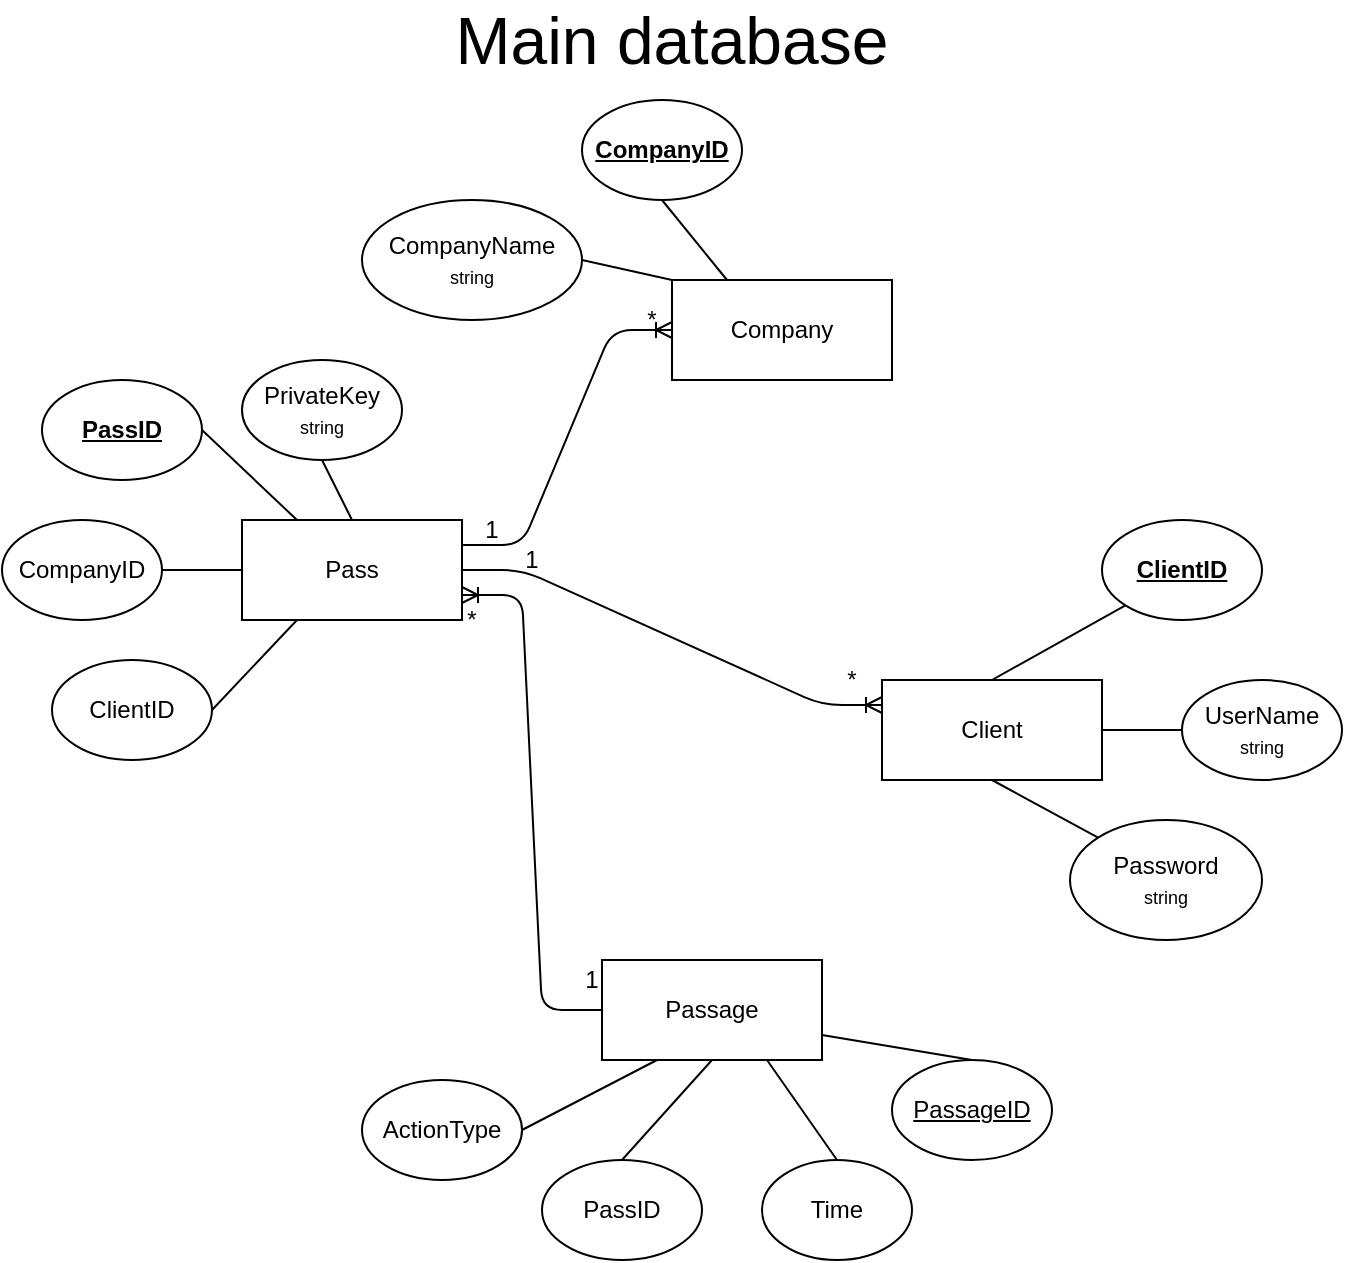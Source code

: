 <mxfile version="14.5.10" type="github">
  <diagram id="R2lEEEUBdFMjLlhIrx00" name="Page-1">
    <mxGraphModel dx="1422" dy="771" grid="1" gridSize="10" guides="1" tooltips="1" connect="1" arrows="1" fold="1" page="1" pageScale="1" pageWidth="850" pageHeight="1100" math="0" shadow="0" extFonts="Permanent Marker^https://fonts.googleapis.com/css?family=Permanent+Marker">
      <root>
        <mxCell id="0" />
        <mxCell id="1" parent="0" />
        <mxCell id="QywkcoM44KcOYsRS0SZp-1" value="Pass" style="rounded=0;whiteSpace=wrap;html=1;" vertex="1" parent="1">
          <mxGeometry x="210" y="280" width="110" height="50" as="geometry" />
        </mxCell>
        <mxCell id="QywkcoM44KcOYsRS0SZp-2" value="&lt;u&gt;&lt;b&gt;PassID&lt;/b&gt;&lt;/u&gt;" style="ellipse;whiteSpace=wrap;html=1;" vertex="1" parent="1">
          <mxGeometry x="110" y="210" width="80" height="50" as="geometry" />
        </mxCell>
        <mxCell id="QywkcoM44KcOYsRS0SZp-3" value="CompanyID" style="ellipse;whiteSpace=wrap;html=1;" vertex="1" parent="1">
          <mxGeometry x="90" y="280" width="80" height="50" as="geometry" />
        </mxCell>
        <mxCell id="QywkcoM44KcOYsRS0SZp-5" value="ClientID" style="ellipse;whiteSpace=wrap;html=1;" vertex="1" parent="1">
          <mxGeometry x="115" y="350" width="80" height="50" as="geometry" />
        </mxCell>
        <mxCell id="QywkcoM44KcOYsRS0SZp-6" value="Company" style="rounded=0;whiteSpace=wrap;html=1;" vertex="1" parent="1">
          <mxGeometry x="425" y="160" width="110" height="50" as="geometry" />
        </mxCell>
        <mxCell id="QywkcoM44KcOYsRS0SZp-7" value="&lt;b&gt;&lt;u&gt;CompanyID&lt;/u&gt;&lt;/b&gt;" style="ellipse;whiteSpace=wrap;html=1;" vertex="1" parent="1">
          <mxGeometry x="380" y="70" width="80" height="50" as="geometry" />
        </mxCell>
        <mxCell id="QywkcoM44KcOYsRS0SZp-8" value="Client" style="rounded=0;whiteSpace=wrap;html=1;" vertex="1" parent="1">
          <mxGeometry x="530" y="360" width="110" height="50" as="geometry" />
        </mxCell>
        <mxCell id="QywkcoM44KcOYsRS0SZp-9" value="&lt;b&gt;&lt;u&gt;ClientID&lt;br&gt;&lt;/u&gt;&lt;/b&gt;" style="ellipse;whiteSpace=wrap;html=1;" vertex="1" parent="1">
          <mxGeometry x="640" y="280" width="80" height="50" as="geometry" />
        </mxCell>
        <mxCell id="QywkcoM44KcOYsRS0SZp-10" value="UserName&lt;br&gt;&lt;span style=&quot;font-size: 9px&quot;&gt;string&lt;/span&gt;" style="ellipse;whiteSpace=wrap;html=1;" vertex="1" parent="1">
          <mxGeometry x="680" y="360" width="80" height="50" as="geometry" />
        </mxCell>
        <mxCell id="QywkcoM44KcOYsRS0SZp-12" value="Password&lt;br&gt;&lt;span style=&quot;font-size: 9px&quot;&gt;string&lt;/span&gt;" style="ellipse;whiteSpace=wrap;html=1;" vertex="1" parent="1">
          <mxGeometry x="624" y="430" width="96" height="60" as="geometry" />
        </mxCell>
        <mxCell id="QywkcoM44KcOYsRS0SZp-13" value="CompanyName&lt;br&gt;&lt;font style=&quot;font-size: 9px&quot;&gt;string&lt;/font&gt;" style="ellipse;whiteSpace=wrap;html=1;" vertex="1" parent="1">
          <mxGeometry x="270" y="120" width="110" height="60" as="geometry" />
        </mxCell>
        <mxCell id="QywkcoM44KcOYsRS0SZp-14" value="&lt;font style=&quot;font-size: 33px&quot;&gt;Main database&lt;/font&gt;" style="text;html=1;strokeColor=none;fillColor=none;align=center;verticalAlign=middle;whiteSpace=wrap;rounded=0;" vertex="1" parent="1">
          <mxGeometry x="195" y="30" width="460" height="20" as="geometry" />
        </mxCell>
        <mxCell id="QywkcoM44KcOYsRS0SZp-17" value="Passage" style="rounded=0;whiteSpace=wrap;html=1;" vertex="1" parent="1">
          <mxGeometry x="390" y="500" width="110" height="50" as="geometry" />
        </mxCell>
        <mxCell id="QywkcoM44KcOYsRS0SZp-18" value="PassID" style="ellipse;whiteSpace=wrap;html=1;" vertex="1" parent="1">
          <mxGeometry x="360" y="600" width="80" height="50" as="geometry" />
        </mxCell>
        <mxCell id="QywkcoM44KcOYsRS0SZp-19" value="&lt;u&gt;PassageID&lt;/u&gt;" style="ellipse;whiteSpace=wrap;html=1;" vertex="1" parent="1">
          <mxGeometry x="535" y="550" width="80" height="50" as="geometry" />
        </mxCell>
        <mxCell id="QywkcoM44KcOYsRS0SZp-21" value="Time" style="ellipse;whiteSpace=wrap;html=1;" vertex="1" parent="1">
          <mxGeometry x="470" y="600" width="75" height="50" as="geometry" />
        </mxCell>
        <mxCell id="QywkcoM44KcOYsRS0SZp-23" value="ActionType" style="ellipse;whiteSpace=wrap;html=1;" vertex="1" parent="1">
          <mxGeometry x="270" y="560" width="80" height="50" as="geometry" />
        </mxCell>
        <mxCell id="QywkcoM44KcOYsRS0SZp-28" value="" style="edgeStyle=entityRelationEdgeStyle;fontSize=12;html=1;endArrow=ERoneToMany;exitX=1;exitY=0.5;exitDx=0;exitDy=0;entryX=0;entryY=0.25;entryDx=0;entryDy=0;" edge="1" parent="1" source="QywkcoM44KcOYsRS0SZp-1" target="QywkcoM44KcOYsRS0SZp-8">
          <mxGeometry width="100" height="100" relative="1" as="geometry">
            <mxPoint x="380" y="500" as="sourcePoint" />
            <mxPoint x="480" y="400" as="targetPoint" />
          </mxGeometry>
        </mxCell>
        <mxCell id="QywkcoM44KcOYsRS0SZp-29" value="" style="edgeStyle=entityRelationEdgeStyle;fontSize=12;html=1;endArrow=ERoneToMany;exitX=1;exitY=0.25;exitDx=0;exitDy=0;entryX=0;entryY=0.5;entryDx=0;entryDy=0;" edge="1" parent="1" source="QywkcoM44KcOYsRS0SZp-1" target="QywkcoM44KcOYsRS0SZp-6">
          <mxGeometry width="100" height="100" relative="1" as="geometry">
            <mxPoint x="310" y="280" as="sourcePoint" />
            <mxPoint x="410" y="180" as="targetPoint" />
          </mxGeometry>
        </mxCell>
        <mxCell id="QywkcoM44KcOYsRS0SZp-32" value="" style="edgeStyle=entityRelationEdgeStyle;fontSize=12;html=1;endArrow=ERoneToMany;entryX=1;entryY=0.75;entryDx=0;entryDy=0;exitX=0;exitY=0.5;exitDx=0;exitDy=0;" edge="1" parent="1" source="QywkcoM44KcOYsRS0SZp-17" target="QywkcoM44KcOYsRS0SZp-1">
          <mxGeometry width="100" height="100" relative="1" as="geometry">
            <mxPoint x="300" y="470" as="sourcePoint" />
            <mxPoint x="400" y="370" as="targetPoint" />
          </mxGeometry>
        </mxCell>
        <mxCell id="QywkcoM44KcOYsRS0SZp-34" value="" style="endArrow=none;html=1;entryX=1;entryY=0.5;entryDx=0;entryDy=0;exitX=0.25;exitY=0;exitDx=0;exitDy=0;" edge="1" parent="1" source="QywkcoM44KcOYsRS0SZp-1" target="QywkcoM44KcOYsRS0SZp-2">
          <mxGeometry width="50" height="50" relative="1" as="geometry">
            <mxPoint x="250" y="250" as="sourcePoint" />
            <mxPoint x="300" y="200" as="targetPoint" />
          </mxGeometry>
        </mxCell>
        <mxCell id="QywkcoM44KcOYsRS0SZp-35" value="" style="endArrow=none;html=1;entryX=1;entryY=0.5;entryDx=0;entryDy=0;exitX=0;exitY=0.5;exitDx=0;exitDy=0;" edge="1" parent="1" source="QywkcoM44KcOYsRS0SZp-1" target="QywkcoM44KcOYsRS0SZp-3">
          <mxGeometry width="50" height="50" relative="1" as="geometry">
            <mxPoint x="247.5" y="290" as="sourcePoint" />
            <mxPoint x="200" y="245" as="targetPoint" />
          </mxGeometry>
        </mxCell>
        <mxCell id="QywkcoM44KcOYsRS0SZp-37" value="" style="endArrow=none;html=1;entryX=0.25;entryY=1;entryDx=0;entryDy=0;exitX=1;exitY=0.5;exitDx=0;exitDy=0;" edge="1" parent="1" source="QywkcoM44KcOYsRS0SZp-5" target="QywkcoM44KcOYsRS0SZp-1">
          <mxGeometry width="50" height="50" relative="1" as="geometry">
            <mxPoint x="210" y="430" as="sourcePoint" />
            <mxPoint x="260" y="380" as="targetPoint" />
          </mxGeometry>
        </mxCell>
        <mxCell id="QywkcoM44KcOYsRS0SZp-38" value="" style="endArrow=none;html=1;entryX=0;entryY=0;entryDx=0;entryDy=0;exitX=1;exitY=0.5;exitDx=0;exitDy=0;" edge="1" parent="1" source="QywkcoM44KcOYsRS0SZp-13" target="QywkcoM44KcOYsRS0SZp-6">
          <mxGeometry width="50" height="50" relative="1" as="geometry">
            <mxPoint x="205" y="385" as="sourcePoint" />
            <mxPoint x="247.5" y="340" as="targetPoint" />
          </mxGeometry>
        </mxCell>
        <mxCell id="QywkcoM44KcOYsRS0SZp-39" value="" style="endArrow=none;html=1;entryX=0.25;entryY=0;entryDx=0;entryDy=0;exitX=0.5;exitY=1;exitDx=0;exitDy=0;" edge="1" parent="1" source="QywkcoM44KcOYsRS0SZp-7" target="QywkcoM44KcOYsRS0SZp-6">
          <mxGeometry width="50" height="50" relative="1" as="geometry">
            <mxPoint x="390.0" y="160" as="sourcePoint" />
            <mxPoint x="435" y="170" as="targetPoint" />
          </mxGeometry>
        </mxCell>
        <mxCell id="QywkcoM44KcOYsRS0SZp-40" value="" style="endArrow=none;html=1;entryX=0;entryY=1;entryDx=0;entryDy=0;exitX=0.5;exitY=0;exitDx=0;exitDy=0;" edge="1" parent="1" source="QywkcoM44KcOYsRS0SZp-8" target="QywkcoM44KcOYsRS0SZp-9">
          <mxGeometry width="50" height="50" relative="1" as="geometry">
            <mxPoint x="510" y="530" as="sourcePoint" />
            <mxPoint x="560" y="480" as="targetPoint" />
          </mxGeometry>
        </mxCell>
        <mxCell id="QywkcoM44KcOYsRS0SZp-41" value="" style="endArrow=none;html=1;entryX=0;entryY=0.5;entryDx=0;entryDy=0;exitX=1;exitY=0.5;exitDx=0;exitDy=0;" edge="1" parent="1" source="QywkcoM44KcOYsRS0SZp-8" target="QywkcoM44KcOYsRS0SZp-10">
          <mxGeometry width="50" height="50" relative="1" as="geometry">
            <mxPoint x="595" y="370" as="sourcePoint" />
            <mxPoint x="661.472" y="332.524" as="targetPoint" />
          </mxGeometry>
        </mxCell>
        <mxCell id="QywkcoM44KcOYsRS0SZp-42" value="" style="endArrow=none;html=1;entryX=0;entryY=0;entryDx=0;entryDy=0;exitX=0.5;exitY=1;exitDx=0;exitDy=0;" edge="1" parent="1" source="QywkcoM44KcOYsRS0SZp-8" target="QywkcoM44KcOYsRS0SZp-12">
          <mxGeometry width="50" height="50" relative="1" as="geometry">
            <mxPoint x="650" y="395" as="sourcePoint" />
            <mxPoint x="690" y="395" as="targetPoint" />
          </mxGeometry>
        </mxCell>
        <mxCell id="QywkcoM44KcOYsRS0SZp-43" value="" style="endArrow=none;html=1;entryX=0.25;entryY=1;entryDx=0;entryDy=0;exitX=1;exitY=0.5;exitDx=0;exitDy=0;" edge="1" parent="1" source="QywkcoM44KcOYsRS0SZp-23" target="QywkcoM44KcOYsRS0SZp-17">
          <mxGeometry width="50" height="50" relative="1" as="geometry">
            <mxPoint x="270" y="640" as="sourcePoint" />
            <mxPoint x="320" y="590" as="targetPoint" />
          </mxGeometry>
        </mxCell>
        <mxCell id="QywkcoM44KcOYsRS0SZp-45" value="" style="endArrow=none;html=1;entryX=0.5;entryY=1;entryDx=0;entryDy=0;exitX=0.5;exitY=0;exitDx=0;exitDy=0;" edge="1" parent="1" source="QywkcoM44KcOYsRS0SZp-18" target="QywkcoM44KcOYsRS0SZp-17">
          <mxGeometry width="50" height="50" relative="1" as="geometry">
            <mxPoint x="420" y="620" as="sourcePoint" />
            <mxPoint x="470" y="570" as="targetPoint" />
          </mxGeometry>
        </mxCell>
        <mxCell id="QywkcoM44KcOYsRS0SZp-46" value="" style="endArrow=none;html=1;entryX=0.75;entryY=1;entryDx=0;entryDy=0;exitX=0.5;exitY=0;exitDx=0;exitDy=0;" edge="1" parent="1" source="QywkcoM44KcOYsRS0SZp-21" target="QywkcoM44KcOYsRS0SZp-17">
          <mxGeometry width="50" height="50" relative="1" as="geometry">
            <mxPoint x="410" y="610" as="sourcePoint" />
            <mxPoint x="455" y="560" as="targetPoint" />
          </mxGeometry>
        </mxCell>
        <mxCell id="QywkcoM44KcOYsRS0SZp-47" value="" style="endArrow=none;html=1;entryX=1;entryY=0.75;entryDx=0;entryDy=0;exitX=0.5;exitY=0;exitDx=0;exitDy=0;" edge="1" parent="1" source="QywkcoM44KcOYsRS0SZp-19" target="QywkcoM44KcOYsRS0SZp-17">
          <mxGeometry width="50" height="50" relative="1" as="geometry">
            <mxPoint x="517.5" y="610" as="sourcePoint" />
            <mxPoint x="482.5" y="560" as="targetPoint" />
          </mxGeometry>
        </mxCell>
        <mxCell id="QywkcoM44KcOYsRS0SZp-49" value="PrivateKey&lt;br&gt;&lt;span style=&quot;font-size: 9px&quot;&gt;string&lt;/span&gt;" style="ellipse;whiteSpace=wrap;html=1;" vertex="1" parent="1">
          <mxGeometry x="210" y="200" width="80" height="50" as="geometry" />
        </mxCell>
        <mxCell id="QywkcoM44KcOYsRS0SZp-50" value="" style="endArrow=none;html=1;entryX=0.5;entryY=1;entryDx=0;entryDy=0;exitX=0.5;exitY=0;exitDx=0;exitDy=0;" edge="1" parent="1" source="QywkcoM44KcOYsRS0SZp-1" target="QywkcoM44KcOYsRS0SZp-49">
          <mxGeometry width="50" height="50" relative="1" as="geometry">
            <mxPoint x="247.5" y="290" as="sourcePoint" />
            <mxPoint x="200" y="245.0" as="targetPoint" />
          </mxGeometry>
        </mxCell>
        <mxCell id="QywkcoM44KcOYsRS0SZp-51" value="1" style="text;html=1;strokeColor=none;fillColor=none;align=center;verticalAlign=middle;whiteSpace=wrap;rounded=0;" vertex="1" parent="1">
          <mxGeometry x="380" y="500" width="10" height="20" as="geometry" />
        </mxCell>
        <mxCell id="QywkcoM44KcOYsRS0SZp-52" value="1" style="text;html=1;strokeColor=none;fillColor=none;align=center;verticalAlign=middle;whiteSpace=wrap;rounded=0;" vertex="1" parent="1">
          <mxGeometry x="330" y="275" width="10" height="20" as="geometry" />
        </mxCell>
        <mxCell id="QywkcoM44KcOYsRS0SZp-54" value="*" style="text;html=1;strokeColor=none;fillColor=none;align=center;verticalAlign=middle;whiteSpace=wrap;rounded=0;" vertex="1" parent="1">
          <mxGeometry x="510" y="350" width="10" height="20" as="geometry" />
        </mxCell>
        <mxCell id="QywkcoM44KcOYsRS0SZp-55" value="1" style="text;html=1;strokeColor=none;fillColor=none;align=center;verticalAlign=middle;whiteSpace=wrap;rounded=0;" vertex="1" parent="1">
          <mxGeometry x="350" y="290" width="10" height="20" as="geometry" />
        </mxCell>
        <mxCell id="QywkcoM44KcOYsRS0SZp-56" value="*" style="text;html=1;strokeColor=none;fillColor=none;align=center;verticalAlign=middle;whiteSpace=wrap;rounded=0;" vertex="1" parent="1">
          <mxGeometry x="410" y="170" width="10" height="20" as="geometry" />
        </mxCell>
        <mxCell id="QywkcoM44KcOYsRS0SZp-57" value="*" style="text;html=1;strokeColor=none;fillColor=none;align=center;verticalAlign=middle;whiteSpace=wrap;rounded=0;" vertex="1" parent="1">
          <mxGeometry x="320" y="320" width="10" height="20" as="geometry" />
        </mxCell>
      </root>
    </mxGraphModel>
  </diagram>
</mxfile>
